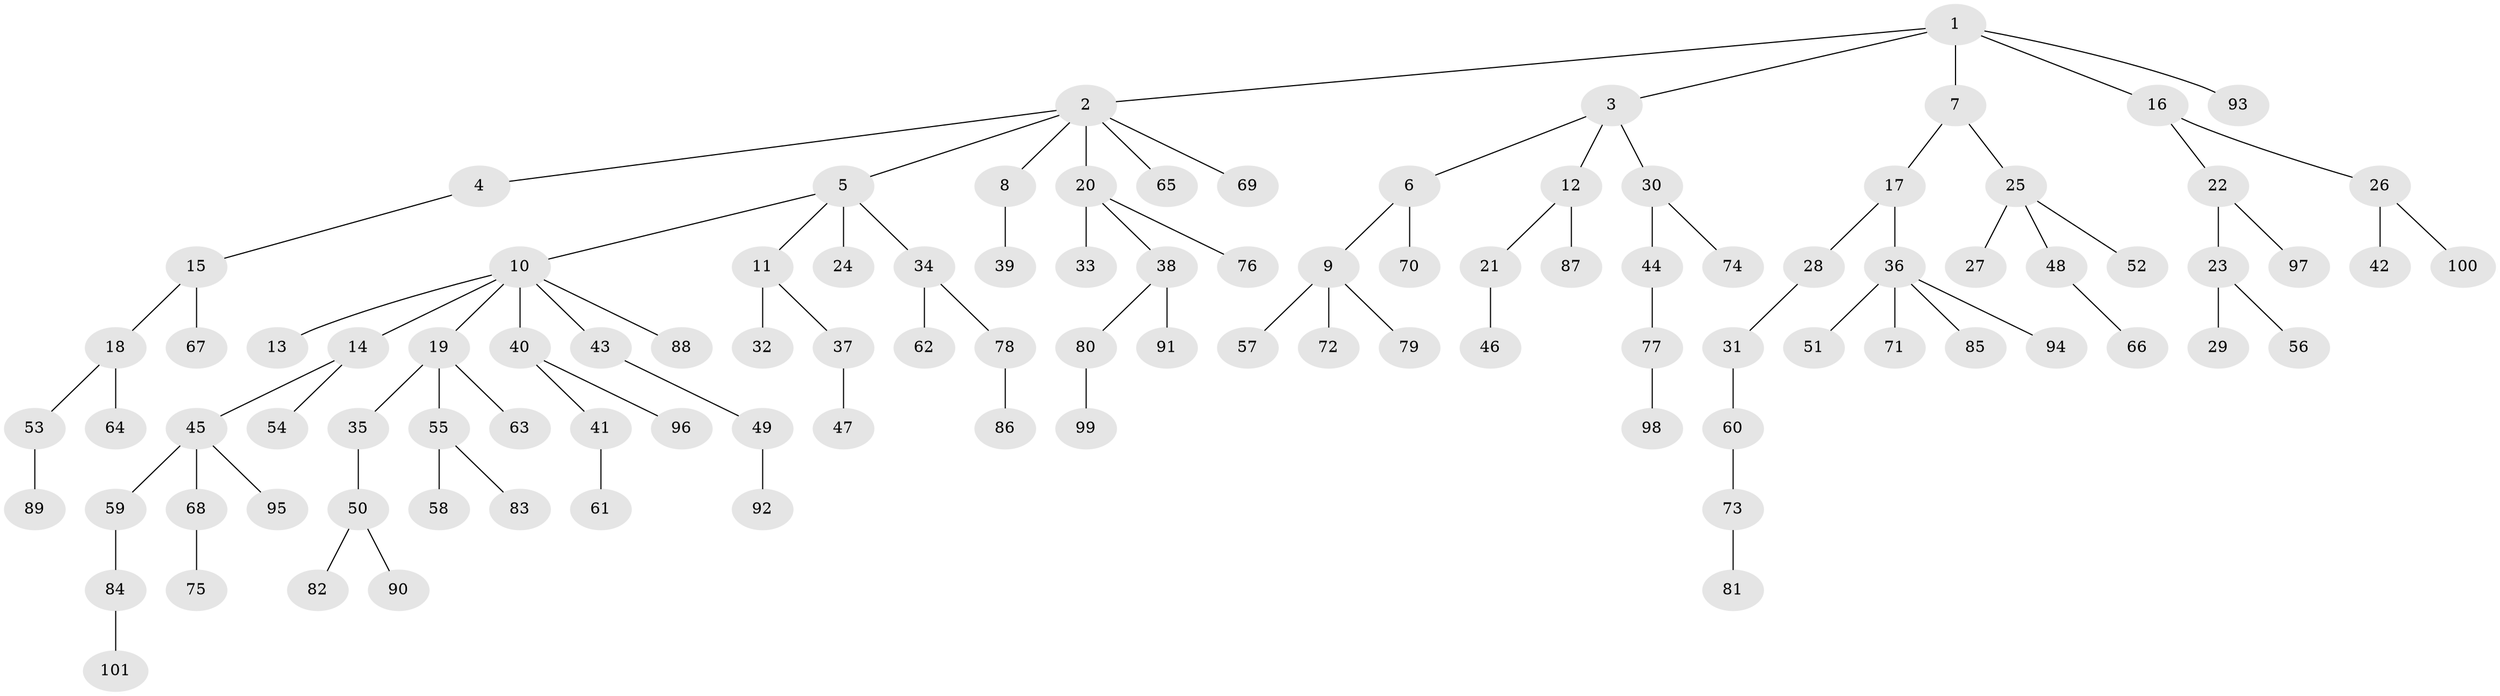 // coarse degree distribution, {4: 0.06557377049180328, 6: 0.03278688524590164, 2: 0.3442622950819672, 3: 0.13114754098360656, 1: 0.4262295081967213}
// Generated by graph-tools (version 1.1) at 2025/51/03/04/25 22:51:39]
// undirected, 101 vertices, 100 edges
graph export_dot {
  node [color=gray90,style=filled];
  1;
  2;
  3;
  4;
  5;
  6;
  7;
  8;
  9;
  10;
  11;
  12;
  13;
  14;
  15;
  16;
  17;
  18;
  19;
  20;
  21;
  22;
  23;
  24;
  25;
  26;
  27;
  28;
  29;
  30;
  31;
  32;
  33;
  34;
  35;
  36;
  37;
  38;
  39;
  40;
  41;
  42;
  43;
  44;
  45;
  46;
  47;
  48;
  49;
  50;
  51;
  52;
  53;
  54;
  55;
  56;
  57;
  58;
  59;
  60;
  61;
  62;
  63;
  64;
  65;
  66;
  67;
  68;
  69;
  70;
  71;
  72;
  73;
  74;
  75;
  76;
  77;
  78;
  79;
  80;
  81;
  82;
  83;
  84;
  85;
  86;
  87;
  88;
  89;
  90;
  91;
  92;
  93;
  94;
  95;
  96;
  97;
  98;
  99;
  100;
  101;
  1 -- 2;
  1 -- 3;
  1 -- 7;
  1 -- 16;
  1 -- 93;
  2 -- 4;
  2 -- 5;
  2 -- 8;
  2 -- 20;
  2 -- 65;
  2 -- 69;
  3 -- 6;
  3 -- 12;
  3 -- 30;
  4 -- 15;
  5 -- 10;
  5 -- 11;
  5 -- 24;
  5 -- 34;
  6 -- 9;
  6 -- 70;
  7 -- 17;
  7 -- 25;
  8 -- 39;
  9 -- 57;
  9 -- 72;
  9 -- 79;
  10 -- 13;
  10 -- 14;
  10 -- 19;
  10 -- 40;
  10 -- 43;
  10 -- 88;
  11 -- 32;
  11 -- 37;
  12 -- 21;
  12 -- 87;
  14 -- 45;
  14 -- 54;
  15 -- 18;
  15 -- 67;
  16 -- 22;
  16 -- 26;
  17 -- 28;
  17 -- 36;
  18 -- 53;
  18 -- 64;
  19 -- 35;
  19 -- 55;
  19 -- 63;
  20 -- 33;
  20 -- 38;
  20 -- 76;
  21 -- 46;
  22 -- 23;
  22 -- 97;
  23 -- 29;
  23 -- 56;
  25 -- 27;
  25 -- 48;
  25 -- 52;
  26 -- 42;
  26 -- 100;
  28 -- 31;
  30 -- 44;
  30 -- 74;
  31 -- 60;
  34 -- 62;
  34 -- 78;
  35 -- 50;
  36 -- 51;
  36 -- 71;
  36 -- 85;
  36 -- 94;
  37 -- 47;
  38 -- 80;
  38 -- 91;
  40 -- 41;
  40 -- 96;
  41 -- 61;
  43 -- 49;
  44 -- 77;
  45 -- 59;
  45 -- 68;
  45 -- 95;
  48 -- 66;
  49 -- 92;
  50 -- 82;
  50 -- 90;
  53 -- 89;
  55 -- 58;
  55 -- 83;
  59 -- 84;
  60 -- 73;
  68 -- 75;
  73 -- 81;
  77 -- 98;
  78 -- 86;
  80 -- 99;
  84 -- 101;
}
